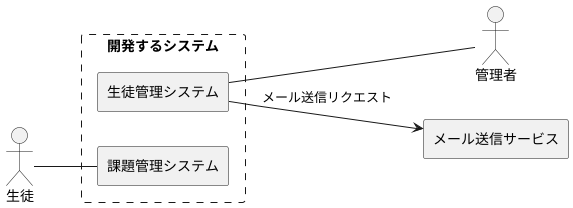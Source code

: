 @startuml system-relation

' システム関連図は、開発するシステムと、
' 関わりのあるアクターや外部システムとの関連を示す図。

' 以下を気をつけて作成する
' • これは誰が使うシステムなのか?
' プラハの生徒と管理者が使うシステム
' • 開発するシステムはどう使うのか?
' 今回はバックエンドのみ
' フロントは考えない
' サンプルコードP17

actor "生徒" as Student
actor "管理者" as Admin

left to right direction


rectangle 開発するシステム as Develop #line.dashed {
    rectangle 課題管理システム as TaskManagementSystem {
    }
    rectangle 生徒管理システム as StudentManagementSystem
}

rectangle メール送信サービス as MailService


Student -- TaskManagementSystem
StudentManagementSystem -- Admin

StudentManagementSystem --> MailService: メール送信リクエスト



@enduml
